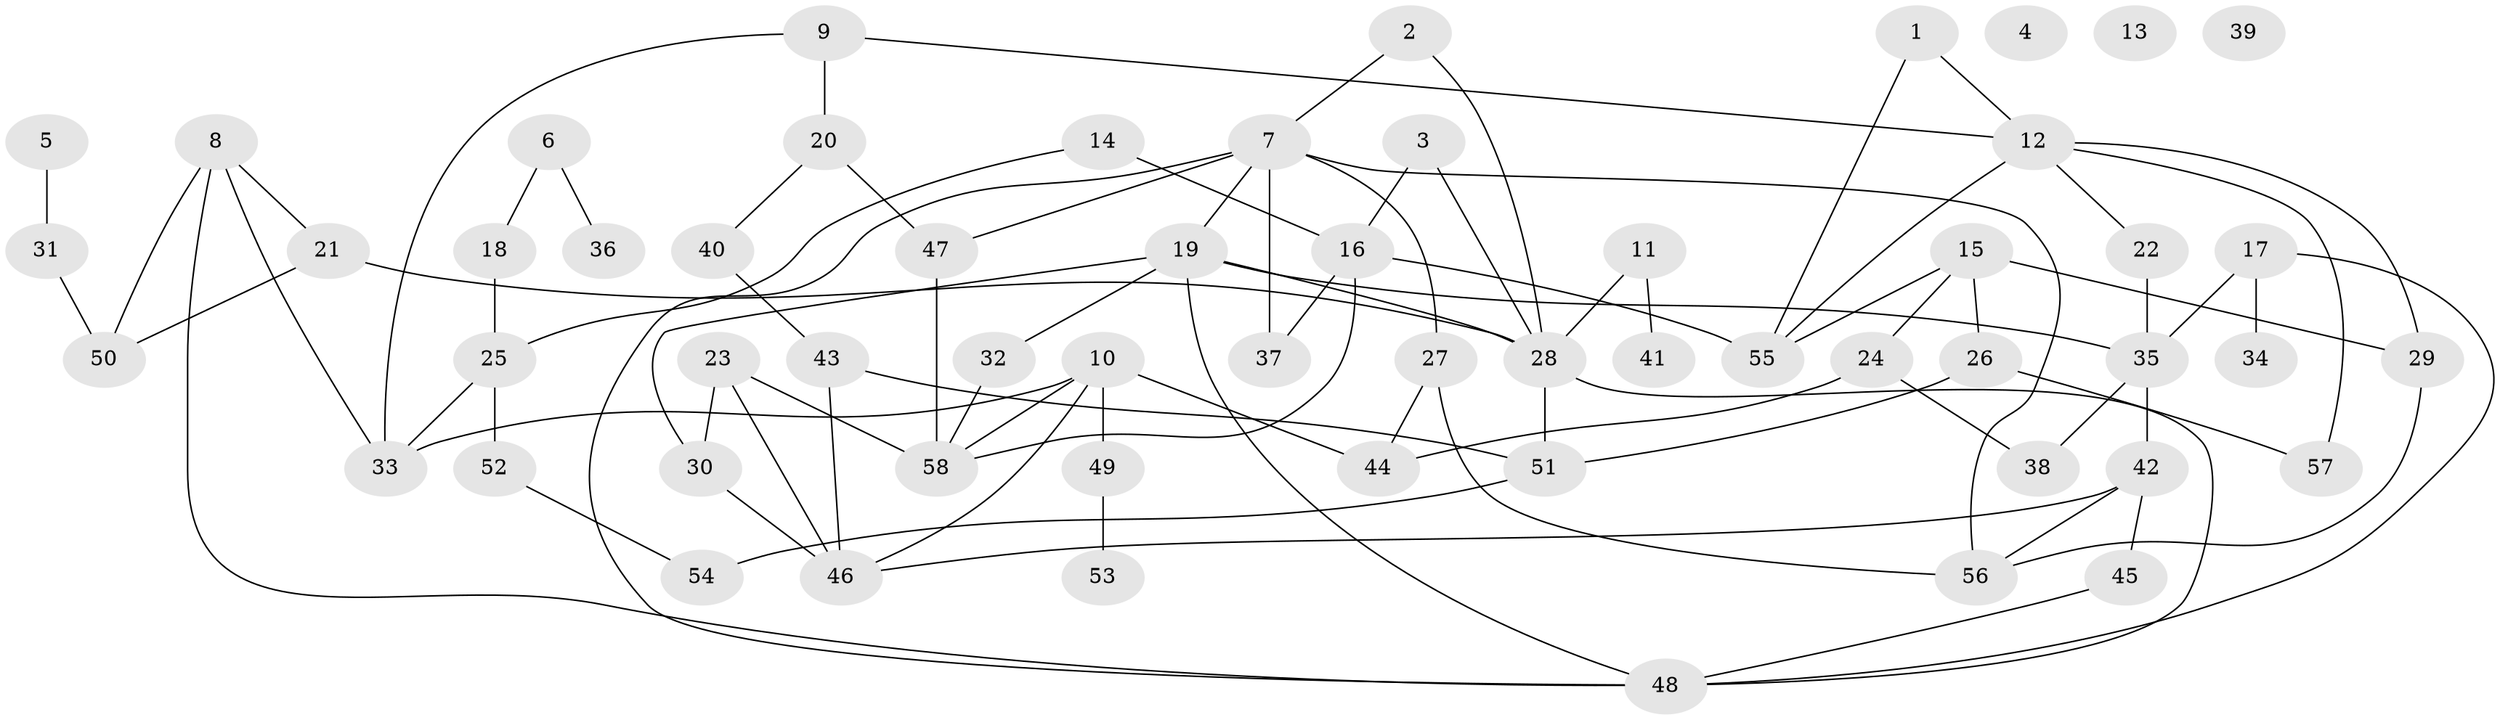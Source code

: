 // Generated by graph-tools (version 1.1) at 2025/00/03/09/25 03:00:51]
// undirected, 58 vertices, 86 edges
graph export_dot {
graph [start="1"]
  node [color=gray90,style=filled];
  1;
  2;
  3;
  4;
  5;
  6;
  7;
  8;
  9;
  10;
  11;
  12;
  13;
  14;
  15;
  16;
  17;
  18;
  19;
  20;
  21;
  22;
  23;
  24;
  25;
  26;
  27;
  28;
  29;
  30;
  31;
  32;
  33;
  34;
  35;
  36;
  37;
  38;
  39;
  40;
  41;
  42;
  43;
  44;
  45;
  46;
  47;
  48;
  49;
  50;
  51;
  52;
  53;
  54;
  55;
  56;
  57;
  58;
  1 -- 12;
  1 -- 55;
  2 -- 7;
  2 -- 28;
  3 -- 16;
  3 -- 28;
  5 -- 31;
  6 -- 18;
  6 -- 36;
  7 -- 19;
  7 -- 27;
  7 -- 37;
  7 -- 47;
  7 -- 48;
  7 -- 56;
  8 -- 21;
  8 -- 33;
  8 -- 48;
  8 -- 50;
  9 -- 12;
  9 -- 20;
  9 -- 33;
  10 -- 33;
  10 -- 44;
  10 -- 46;
  10 -- 49;
  10 -- 58;
  11 -- 28;
  11 -- 41;
  12 -- 22;
  12 -- 29;
  12 -- 55;
  12 -- 57;
  14 -- 16;
  14 -- 25;
  15 -- 24;
  15 -- 26;
  15 -- 29;
  15 -- 55;
  16 -- 37;
  16 -- 55;
  16 -- 58;
  17 -- 34;
  17 -- 35;
  17 -- 48;
  18 -- 25;
  19 -- 28;
  19 -- 30;
  19 -- 32;
  19 -- 35;
  19 -- 48;
  20 -- 40;
  20 -- 47;
  21 -- 28;
  21 -- 50;
  22 -- 35;
  23 -- 30;
  23 -- 46;
  23 -- 58;
  24 -- 38;
  24 -- 44;
  25 -- 33;
  25 -- 52;
  26 -- 51;
  26 -- 57;
  27 -- 44;
  27 -- 56;
  28 -- 48;
  28 -- 51;
  29 -- 56;
  30 -- 46;
  31 -- 50;
  32 -- 58;
  35 -- 38;
  35 -- 42;
  40 -- 43;
  42 -- 45;
  42 -- 46;
  42 -- 56;
  43 -- 46;
  43 -- 51;
  45 -- 48;
  47 -- 58;
  49 -- 53;
  51 -- 54;
  52 -- 54;
}
